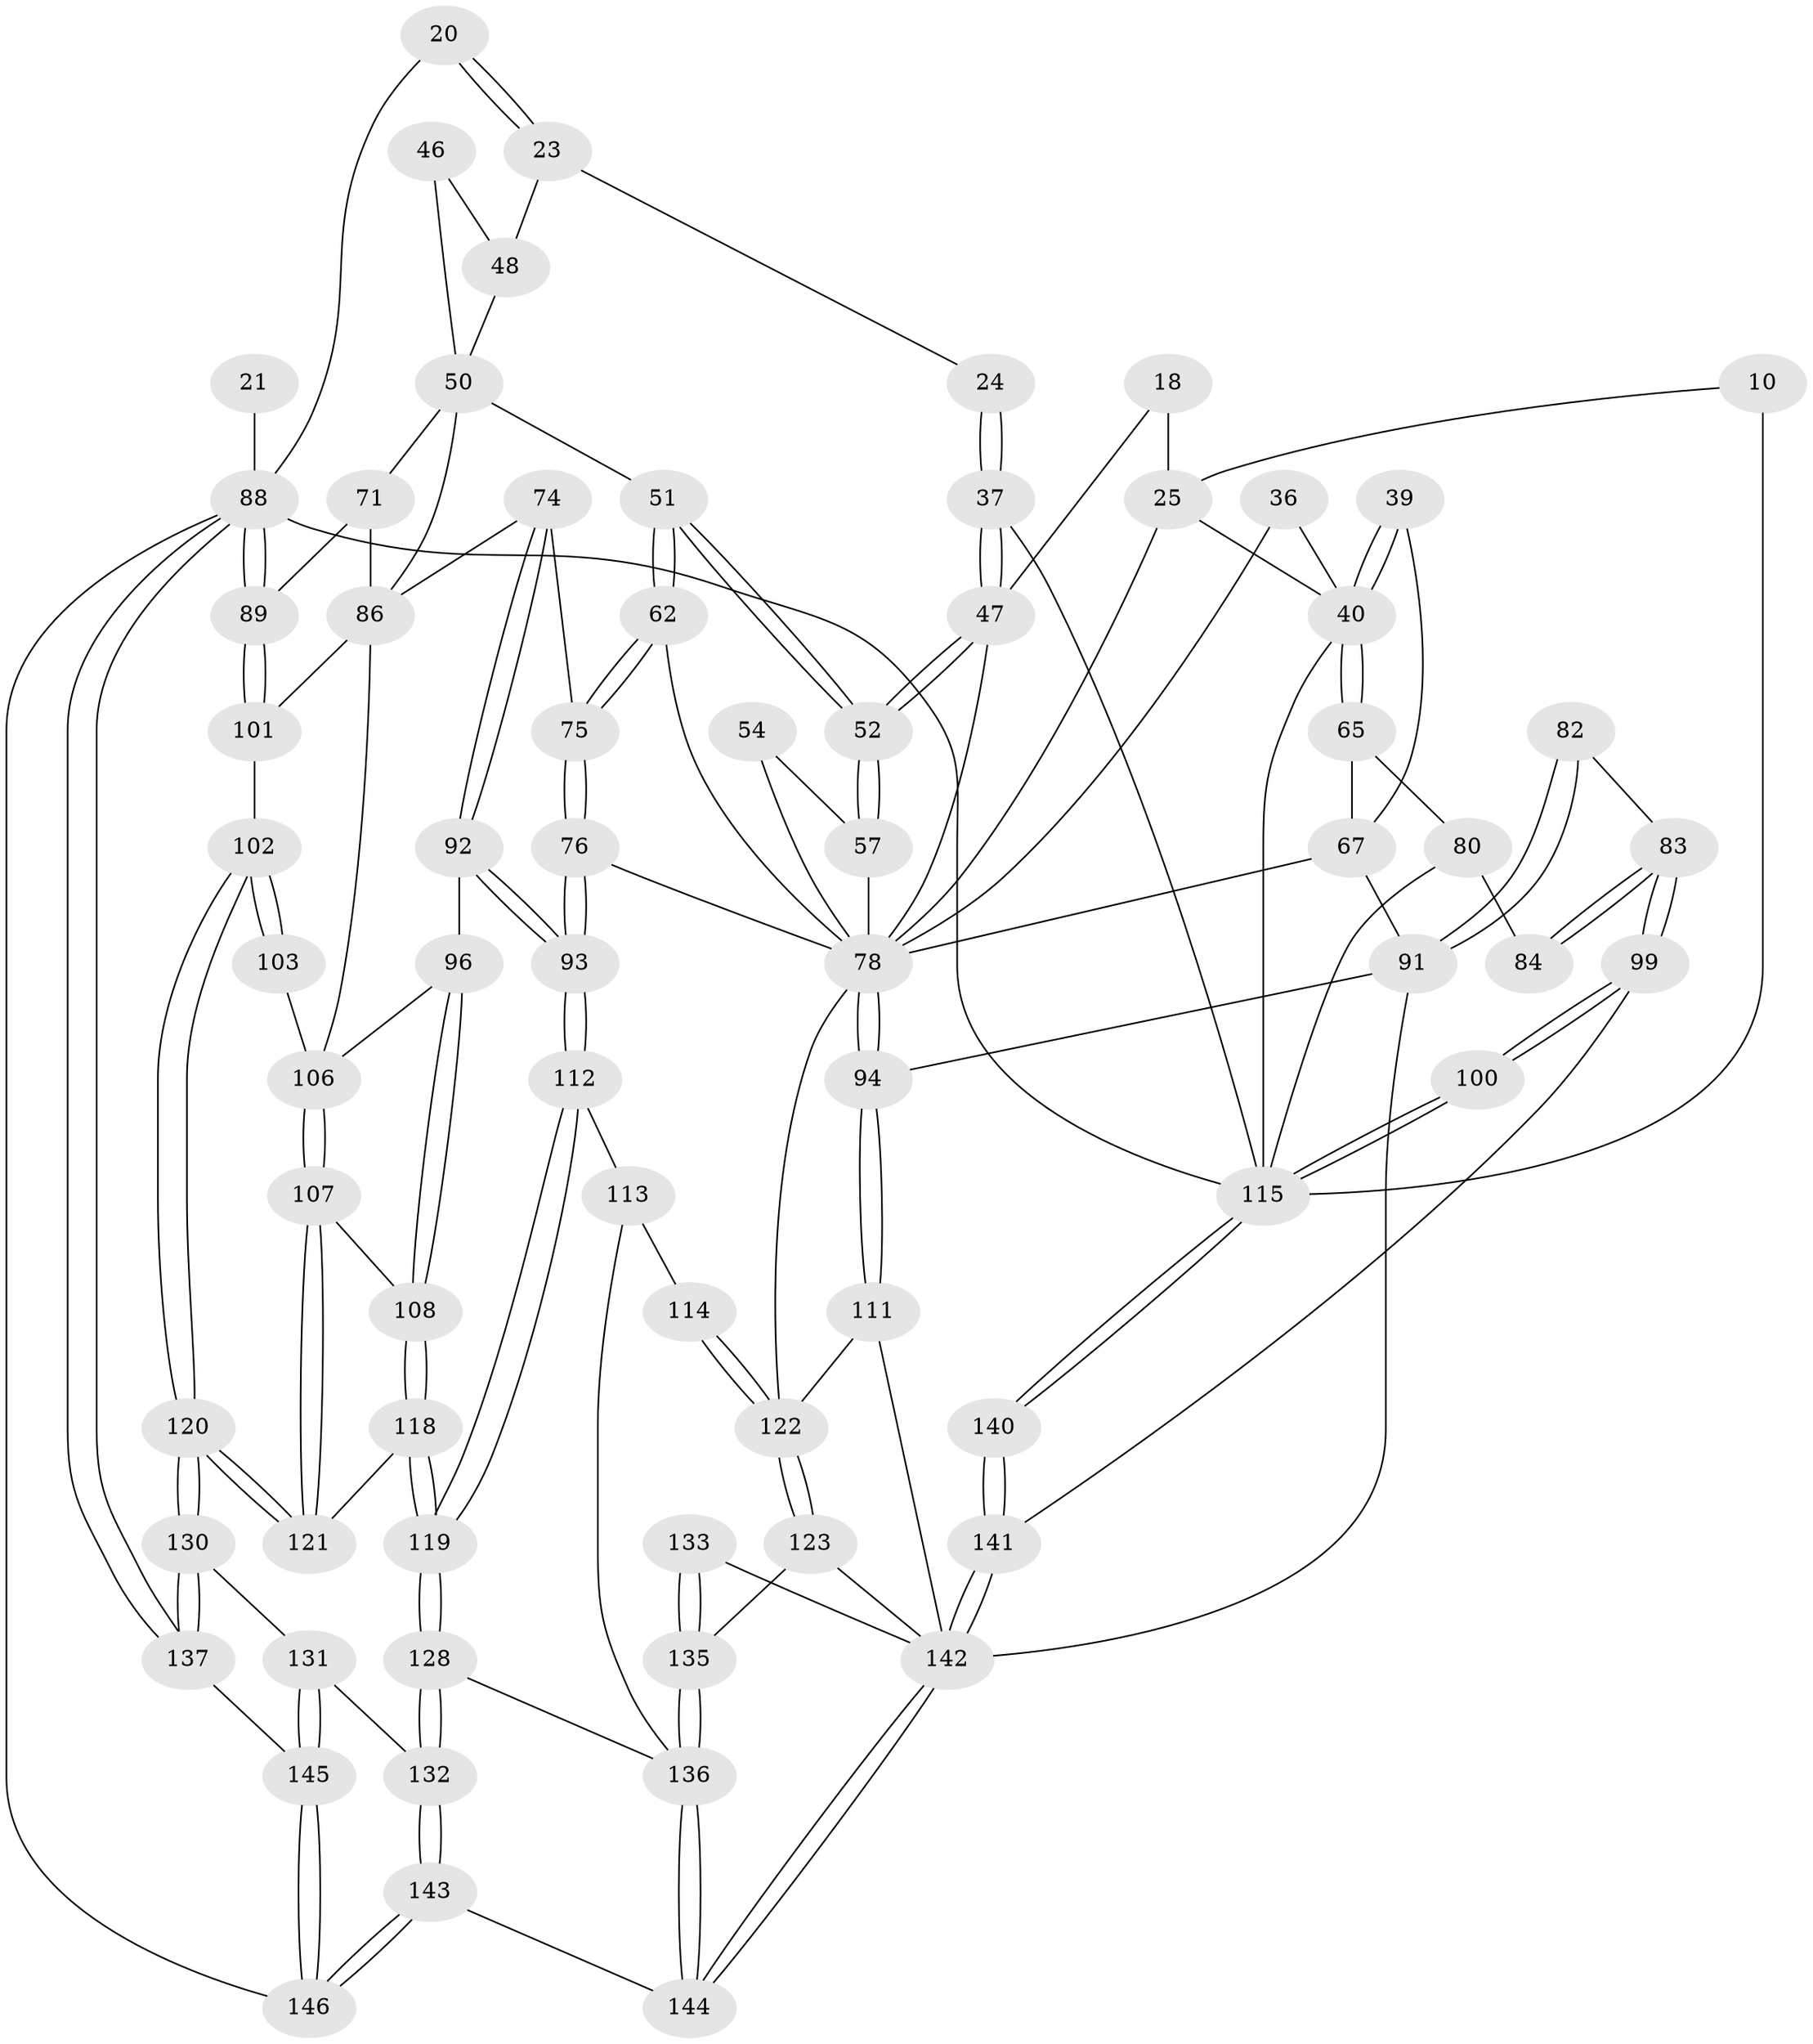 // original degree distribution, {3: 0.0273972602739726, 6: 0.2328767123287671, 5: 0.5205479452054794, 4: 0.2191780821917808}
// Generated by graph-tools (version 1.1) at 2025/00/03/09/25 05:00:01]
// undirected, 73 vertices, 167 edges
graph export_dot {
graph [start="1"]
  node [color=gray90,style=filled];
  10 [pos="+0.25064790285816113+0",super="+9"];
  18 [pos="+0.5048003840751222+0.11357566077723799"];
  20 [pos="+0.7286729319776508+0.12143596364872702"];
  21 [pos="+0.9348109354464006+0.0852135292484504"];
  23 [pos="+0.7272834674372172+0.12718508495115757"];
  24 [pos="+0.716512765228883+0.13177579156911307"];
  25 [pos="+0.4413359000168901+0.12023816219438845",super="+13"];
  36 [pos="+0.37381195545681717+0.2328973122216418",super="+30"];
  37 [pos="+0.6543230339941131+0.2096029580454476",super="+16+15"];
  39 [pos="+0.22295979770965146+0.24090219081709183"];
  40 [pos="+0.09463151720306881+0.27696941013478316",super="+27+29+38"];
  46 [pos="+0.8548627792904653+0.17556384727910218",super="+42"];
  47 [pos="+0.6302501198576281+0.25127042605097144",super="+32"];
  48 [pos="+0.7644181966007698+0.1783646549675053",super="+41"];
  50 [pos="+0.7852203493042478+0.3056092044145764",super="+49+45"];
  51 [pos="+0.6397333516946527+0.30250428694978165"];
  52 [pos="+0.6296048782525238+0.26516573142522737"];
  54 [pos="+0.49047363060792815+0.28313823449366815"];
  57 [pos="+0.5692262986591128+0.2523256379660202",super="+53"];
  62 [pos="+0.6149533300310209+0.3409542428875862"];
  65 [pos="+0.2403999235244484+0.3836896986844227"];
  67 [pos="+0.3771450353540702+0.40554147835064824",super="+58+64"];
  71 [pos="+1+0.41244032190161384",super="+60+44"];
  74 [pos="+0.6462011868625226+0.42411273892863105"];
  75 [pos="+0.6397891235885298+0.4176965492443343"];
  76 [pos="+0.4874869199693958+0.5143789709619524"];
  78 [pos="+0.4508097565193014+0.44992065907144774",super="+77+66+63+55+56+34"];
  80 [pos="+0.09789535885265044+0.45020514954908125",super="+79"];
  82 [pos="+0.21698282878107414+0.5141638749250745"];
  83 [pos="+0.21072852727652536+0.5114767720688047"];
  84 [pos="+0.1931806621656454+0.49052043587127014"];
  86 [pos="+0.9113959436018422+0.4803497944086547",super="+85+73+61"];
  88 [pos="+1+1",super="+87+22"];
  89 [pos="+1+0.7064989490516508",super="+70+43"];
  91 [pos="+0.2719878830131397+0.5525846930150653",super="+90+69"];
  92 [pos="+0.6405722900029599+0.560091173231925"];
  93 [pos="+0.5859868573474932+0.5766798807090306"];
  94 [pos="+0.28642941254874416+0.5637786933459767"];
  96 [pos="+0.677622571203094+0.5685378247912919"];
  99 [pos="+0+0.6844585709005361"];
  100 [pos="+0+0.6328870906247718"];
  101 [pos="+1+0.6985374410260522"];
  102 [pos="+0.9845086417476844+0.7073344539412622"];
  103 [pos="+0.8840382772346571+0.5988843644257777"];
  106 [pos="+0.8090839224544837+0.6057047445377651",super="+98+97+95"];
  107 [pos="+0.7870565097016705+0.643045664941392"];
  108 [pos="+0.70097357162345+0.6166021974470394"];
  111 [pos="+0.31582478261045643+0.6088494772085286"];
  112 [pos="+0.5767949413166613+0.6600537352945026"];
  113 [pos="+0.5437493057620925+0.6755665223173664"];
  114 [pos="+0.4763404603914651+0.6775769934224488"];
  115 [pos="+0+1",super="+81+14"];
  118 [pos="+0.6762526501734891+0.7227052570502339"];
  119 [pos="+0.6616110447321096+0.7527405474624999"];
  120 [pos="+0.8596624429848887+0.787351019783814"];
  121 [pos="+0.7884796869010879+0.6519978425419165"];
  122 [pos="+0.4350969191693394+0.7117978918491827",super="+110+109"];
  123 [pos="+0.43322467161191963+0.7203488995557001"];
  128 [pos="+0.672060764254759+0.8096754216602924"];
  130 [pos="+0.857547317062758+0.7902947565429677"];
  131 [pos="+0.7775269368532586+0.8258694512376933"];
  132 [pos="+0.735918523802337+0.8336984071171356"];
  133 [pos="+0.3165827858737118+0.8681137468056094"];
  135 [pos="+0.42071435232130966+0.9149393622371115",super="+126+127"];
  136 [pos="+0.5069330392752907+1",super="+129+125"];
  137 [pos="+0.9180218245863851+0.8935654164989727"];
  140 [pos="+0+1"];
  141 [pos="+0.000561910598217086+1",super="+138+139"];
  142 [pos="+0.14962313097561258+1",super="+134+124+117"];
  143 [pos="+0.7162573369088855+1"];
  144 [pos="+0.5227845965771607+1"];
  145 [pos="+0.8632133575210349+1"];
  146 [pos="+0.8475401942350635+1"];
  10 -- 25;
  10 -- 115 [weight=2];
  18 -- 25 [weight=2];
  18 -- 47;
  20 -- 23;
  20 -- 23;
  20 -- 88 [weight=2];
  21 -- 88 [weight=2];
  23 -- 24;
  23 -- 48;
  24 -- 37 [weight=2];
  24 -- 37;
  25 -- 40;
  25 -- 78;
  36 -- 40 [weight=2];
  36 -- 78 [weight=2];
  37 -- 47 [weight=2];
  37 -- 47;
  37 -- 115;
  39 -- 40 [weight=2];
  39 -- 40;
  39 -- 67;
  40 -- 65;
  40 -- 65;
  40 -- 115;
  46 -- 48 [weight=2];
  46 -- 50;
  47 -- 52;
  47 -- 52;
  47 -- 78;
  48 -- 50;
  50 -- 51;
  50 -- 86;
  50 -- 71;
  51 -- 52;
  51 -- 52;
  51 -- 62;
  51 -- 62;
  52 -- 57;
  52 -- 57;
  54 -- 57 [weight=2];
  54 -- 78;
  57 -- 78;
  62 -- 75;
  62 -- 75;
  62 -- 78;
  65 -- 80;
  65 -- 67;
  67 -- 91 [weight=2];
  67 -- 78 [weight=2];
  71 -- 89 [weight=2];
  71 -- 86 [weight=2];
  74 -- 75;
  74 -- 92;
  74 -- 92;
  74 -- 86;
  75 -- 76;
  75 -- 76;
  76 -- 93;
  76 -- 93;
  76 -- 78;
  78 -- 94;
  78 -- 94;
  78 -- 122;
  80 -- 84 [weight=2];
  80 -- 115;
  82 -- 83;
  82 -- 91 [weight=2];
  82 -- 91;
  83 -- 84;
  83 -- 84;
  83 -- 99;
  83 -- 99;
  86 -- 106 [weight=2];
  86 -- 101;
  88 -- 89 [weight=2];
  88 -- 89;
  88 -- 137;
  88 -- 137;
  88 -- 146;
  88 -- 115 [weight=3];
  89 -- 101;
  89 -- 101;
  91 -- 94;
  91 -- 142;
  92 -- 93;
  92 -- 93;
  92 -- 96;
  93 -- 112;
  93 -- 112;
  94 -- 111;
  94 -- 111;
  96 -- 108;
  96 -- 108;
  96 -- 106;
  99 -- 100;
  99 -- 100;
  99 -- 141;
  100 -- 115 [weight=2];
  100 -- 115;
  101 -- 102;
  102 -- 103;
  102 -- 103;
  102 -- 120;
  102 -- 120;
  103 -- 106 [weight=2];
  106 -- 107;
  106 -- 107;
  107 -- 108;
  107 -- 121;
  107 -- 121;
  108 -- 118;
  108 -- 118;
  111 -- 122;
  111 -- 142;
  112 -- 113;
  112 -- 119;
  112 -- 119;
  113 -- 114;
  113 -- 136;
  114 -- 122 [weight=2];
  114 -- 122;
  115 -- 140;
  115 -- 140;
  118 -- 119;
  118 -- 119;
  118 -- 121;
  119 -- 128;
  119 -- 128;
  120 -- 121;
  120 -- 121;
  120 -- 130;
  120 -- 130;
  122 -- 123;
  122 -- 123;
  123 -- 135;
  123 -- 142;
  128 -- 132;
  128 -- 132;
  128 -- 136;
  130 -- 131;
  130 -- 137;
  130 -- 137;
  131 -- 132;
  131 -- 145;
  131 -- 145;
  132 -- 143;
  132 -- 143;
  133 -- 135 [weight=2];
  133 -- 135;
  133 -- 142;
  135 -- 136 [weight=2];
  135 -- 136;
  136 -- 144;
  136 -- 144;
  137 -- 145;
  140 -- 141 [weight=2];
  140 -- 141;
  141 -- 142 [weight=3];
  141 -- 142;
  142 -- 144;
  142 -- 144;
  143 -- 144;
  143 -- 146;
  143 -- 146;
  145 -- 146;
  145 -- 146;
}
